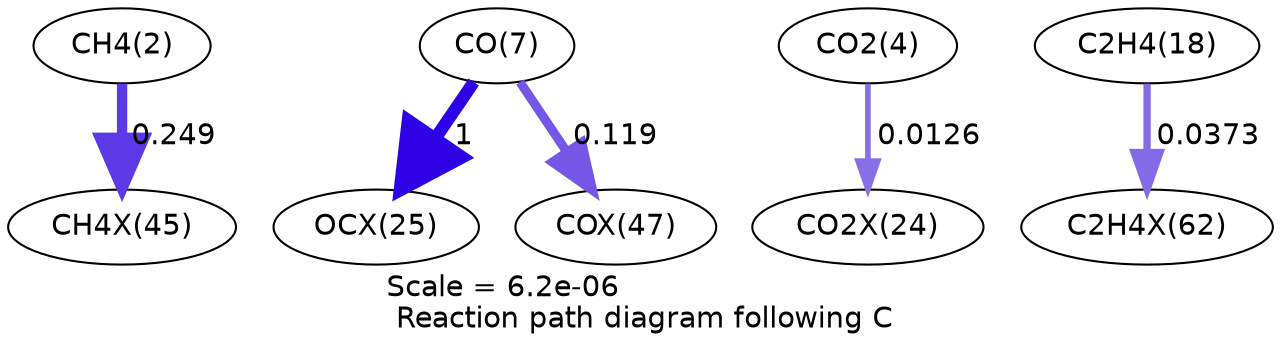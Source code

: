 digraph reaction_paths {
center=1;
s4 -> s71[fontname="Helvetica", penwidth=4.95, arrowsize=2.47, color="0.7, 0.749, 0.9"
, label=" 0.249"];
s9 -> s67[fontname="Helvetica", penwidth=6, arrowsize=3, color="0.7, 1.5, 0.9"
, label=" 1"];
s9 -> s73[fontname="Helvetica", penwidth=4.39, arrowsize=2.2, color="0.7, 0.619, 0.9"
, label=" 0.119"];
s6 -> s66[fontname="Helvetica", penwidth=2.7, arrowsize=1.35, color="0.7, 0.513, 0.9"
, label=" 0.0126"];
s20 -> s81[fontname="Helvetica", penwidth=3.52, arrowsize=1.76, color="0.7, 0.537, 0.9"
, label=" 0.0373"];
s4 [ fontname="Helvetica", label="CH4(2)"];
s6 [ fontname="Helvetica", label="CO2(4)"];
s9 [ fontname="Helvetica", label="CO(7)"];
s20 [ fontname="Helvetica", label="C2H4(18)"];
s66 [ fontname="Helvetica", label="CO2X(24)"];
s67 [ fontname="Helvetica", label="OCX(25)"];
s71 [ fontname="Helvetica", label="CH4X(45)"];
s73 [ fontname="Helvetica", label="COX(47)"];
s81 [ fontname="Helvetica", label="C2H4X(62)"];
 label = "Scale = 6.2e-06\l Reaction path diagram following C";
 fontname = "Helvetica";
}
